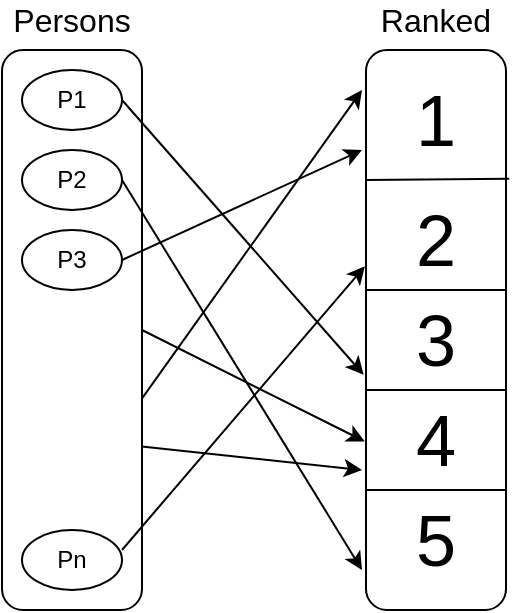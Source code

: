 <mxfile version="12.4.8" type="device"><diagram id="rfL1JB9nGoBL4IKAvg1d" name="Page-1"><mxGraphModel dx="980" dy="537" grid="0" gridSize="10" guides="1" tooltips="1" connect="1" arrows="1" fold="1" page="1" pageScale="1" pageWidth="1100" pageHeight="850" math="0" shadow="0"><root><mxCell id="0"/><mxCell id="1" parent="0"/><mxCell id="i7EHOKc7u7BXdakb4S9F-1" value="" style="rounded=1;whiteSpace=wrap;html=1;" parent="1" vertex="1"><mxGeometry x="120" y="40" width="70" height="280" as="geometry"/></mxCell><mxCell id="i7EHOKc7u7BXdakb4S9F-3" value="P1" style="ellipse;whiteSpace=wrap;html=1;" parent="1" vertex="1"><mxGeometry x="130" y="50" width="50" height="30" as="geometry"/></mxCell><mxCell id="i7EHOKc7u7BXdakb4S9F-4" value="P2" style="ellipse;whiteSpace=wrap;html=1;" parent="1" vertex="1"><mxGeometry x="130" y="90" width="50" height="30" as="geometry"/></mxCell><mxCell id="i7EHOKc7u7BXdakb4S9F-5" value="P3" style="ellipse;whiteSpace=wrap;html=1;" parent="1" vertex="1"><mxGeometry x="130" y="130" width="50" height="30" as="geometry"/></mxCell><mxCell id="i7EHOKc7u7BXdakb4S9F-6" value="Pn" style="ellipse;whiteSpace=wrap;html=1;" parent="1" vertex="1"><mxGeometry x="130" y="280" width="50" height="30" as="geometry"/></mxCell><mxCell id="i7EHOKc7u7BXdakb4S9F-30" value="" style="endArrow=classic;html=1;entryX=0.021;entryY=0.386;entryDx=0;entryDy=0;entryPerimeter=0;" parent="1" edge="1"><mxGeometry width="50" height="50" relative="1" as="geometry"><mxPoint x="180" y="290" as="sourcePoint"/><mxPoint x="301.47" y="148.08" as="targetPoint"/></mxGeometry></mxCell><mxCell id="i7EHOKc7u7BXdakb4S9F-31" value="" style="endArrow=classic;html=1;exitX=1;exitY=0.5;exitDx=0;exitDy=0;entryX=0.012;entryY=0.58;entryDx=0;entryDy=0;entryPerimeter=0;" parent="1" source="i7EHOKc7u7BXdakb4S9F-3" edge="1"><mxGeometry width="50" height="50" relative="1" as="geometry"><mxPoint x="200" y="110" as="sourcePoint"/><mxPoint x="300.84" y="202.4" as="targetPoint"/></mxGeometry></mxCell><mxCell id="i7EHOKc7u7BXdakb4S9F-34" value="" style="endArrow=classic;html=1;entryX=0;entryY=0.5;entryDx=0;entryDy=0;exitX=1;exitY=0.5;exitDx=0;exitDy=0;" parent="1" source="i7EHOKc7u7BXdakb4S9F-4" edge="1"><mxGeometry width="50" height="50" relative="1" as="geometry"><mxPoint x="190.0" y="300" as="sourcePoint"/><mxPoint x="300" y="300" as="targetPoint"/></mxGeometry></mxCell><mxCell id="i7EHOKc7u7BXdakb4S9F-35" value="" style="endArrow=classic;html=1;entryX=0;entryY=0.5;entryDx=0;entryDy=0;exitX=1;exitY=0.5;exitDx=0;exitDy=0;" parent="1" source="i7EHOKc7u7BXdakb4S9F-5" edge="1"><mxGeometry width="50" height="50" relative="1" as="geometry"><mxPoint x="200.0" y="310" as="sourcePoint"/><mxPoint x="300" y="90" as="targetPoint"/></mxGeometry></mxCell><mxCell id="i7EHOKc7u7BXdakb4S9F-51" value="&lt;font style=&quot;font-size: 16px&quot;&gt;Persons&lt;/font&gt;" style="text;html=1;strokeColor=none;fillColor=none;align=center;verticalAlign=middle;whiteSpace=wrap;rounded=0;" parent="1" vertex="1"><mxGeometry x="125" y="15" width="60" height="20" as="geometry"/></mxCell><mxCell id="TBf2UURczEkId9q0wvrH-1" value="" style="endArrow=classic;html=1;exitX=0.998;exitY=0.623;exitDx=0;exitDy=0;exitPerimeter=0;entryX=0;entryY=0.5;entryDx=0;entryDy=0;" parent="1" source="i7EHOKc7u7BXdakb4S9F-1" edge="1"><mxGeometry width="50" height="50" relative="1" as="geometry"><mxPoint x="233" y="178" as="sourcePoint"/><mxPoint x="300" y="60" as="targetPoint"/></mxGeometry></mxCell><mxCell id="TBf2UURczEkId9q0wvrH-2" value="" style="endArrow=classic;html=1;exitX=1;exitY=0.5;exitDx=0;exitDy=0;entryX=0.02;entryY=0.699;entryDx=0;entryDy=0;entryPerimeter=0;" parent="1" source="i7EHOKc7u7BXdakb4S9F-1" edge="1"><mxGeometry width="50" height="50" relative="1" as="geometry"><mxPoint x="220" y="216" as="sourcePoint"/><mxPoint x="301.4" y="235.72" as="targetPoint"/></mxGeometry></mxCell><mxCell id="TBf2UURczEkId9q0wvrH-3" value="" style="endArrow=classic;html=1;exitX=0.998;exitY=0.708;exitDx=0;exitDy=0;exitPerimeter=0;entryX=0;entryY=0.75;entryDx=0;entryDy=0;" parent="1" source="i7EHOKc7u7BXdakb4S9F-1" edge="1"><mxGeometry width="50" height="50" relative="1" as="geometry"><mxPoint x="190" y="247" as="sourcePoint"/><mxPoint x="300" y="250" as="targetPoint"/></mxGeometry></mxCell><mxCell id="06StdFXaa37DhPuEfE3w-1" value="" style="group" vertex="1" connectable="0" parent="1"><mxGeometry x="302" y="15" width="70" height="305" as="geometry"/></mxCell><mxCell id="i7EHOKc7u7BXdakb4S9F-17" value="" style="group" parent="06StdFXaa37DhPuEfE3w-1" vertex="1" connectable="0"><mxGeometry y="25" width="70" height="280" as="geometry"/></mxCell><mxCell id="i7EHOKc7u7BXdakb4S9F-7" value="" style="rounded=1;whiteSpace=wrap;html=1;" parent="i7EHOKc7u7BXdakb4S9F-17" vertex="1"><mxGeometry width="70" height="280" as="geometry"/></mxCell><mxCell id="i7EHOKc7u7BXdakb4S9F-8" value="" style="endArrow=none;html=1;entryX=1.023;entryY=0.23;entryDx=0;entryDy=0;entryPerimeter=0;" parent="i7EHOKc7u7BXdakb4S9F-17" target="i7EHOKc7u7BXdakb4S9F-7" edge="1"><mxGeometry width="50" height="50" relative="1" as="geometry"><mxPoint y="65" as="sourcePoint"/><mxPoint x="70" y="65" as="targetPoint"/></mxGeometry></mxCell><mxCell id="i7EHOKc7u7BXdakb4S9F-9" value="" style="endArrow=none;html=1;exitX=0;exitY=0.25;exitDx=0;exitDy=0;entryX=1;entryY=0.25;entryDx=0;entryDy=0;" parent="i7EHOKc7u7BXdakb4S9F-17" edge="1"><mxGeometry width="50" height="50" relative="1" as="geometry"><mxPoint y="120" as="sourcePoint"/><mxPoint x="70" y="120" as="targetPoint"/></mxGeometry></mxCell><mxCell id="i7EHOKc7u7BXdakb4S9F-10" value="" style="endArrow=none;html=1;exitX=0;exitY=0.25;exitDx=0;exitDy=0;entryX=1;entryY=0.25;entryDx=0;entryDy=0;" parent="i7EHOKc7u7BXdakb4S9F-17" edge="1"><mxGeometry width="50" height="50" relative="1" as="geometry"><mxPoint y="170" as="sourcePoint"/><mxPoint x="70" y="170" as="targetPoint"/></mxGeometry></mxCell><mxCell id="i7EHOKc7u7BXdakb4S9F-11" value="" style="endArrow=none;html=1;exitX=0;exitY=0.25;exitDx=0;exitDy=0;entryX=1;entryY=0.25;entryDx=0;entryDy=0;" parent="i7EHOKc7u7BXdakb4S9F-17" edge="1"><mxGeometry width="50" height="50" relative="1" as="geometry"><mxPoint y="220" as="sourcePoint"/><mxPoint x="70" y="220" as="targetPoint"/></mxGeometry></mxCell><mxCell id="i7EHOKc7u7BXdakb4S9F-12" value="&lt;font style=&quot;font-size: 36px&quot;&gt;1&lt;/font&gt;" style="text;html=1;strokeColor=none;fillColor=none;align=center;verticalAlign=middle;whiteSpace=wrap;rounded=0;" parent="i7EHOKc7u7BXdakb4S9F-17" vertex="1"><mxGeometry x="15" y="20" width="40" height="30" as="geometry"/></mxCell><mxCell id="i7EHOKc7u7BXdakb4S9F-13" value="&lt;span style=&quot;font-size: 36px&quot;&gt;2&lt;/span&gt;" style="text;html=1;strokeColor=none;fillColor=none;align=center;verticalAlign=middle;whiteSpace=wrap;rounded=0;" parent="i7EHOKc7u7BXdakb4S9F-17" vertex="1"><mxGeometry x="15" y="80" width="40" height="30" as="geometry"/></mxCell><mxCell id="i7EHOKc7u7BXdakb4S9F-14" value="&lt;font style=&quot;font-size: 36px&quot;&gt;3&lt;/font&gt;" style="text;html=1;strokeColor=none;fillColor=none;align=center;verticalAlign=middle;whiteSpace=wrap;rounded=0;" parent="i7EHOKc7u7BXdakb4S9F-17" vertex="1"><mxGeometry x="15" y="130" width="40" height="30" as="geometry"/></mxCell><mxCell id="i7EHOKc7u7BXdakb4S9F-15" value="&lt;font style=&quot;font-size: 36px&quot;&gt;4&lt;/font&gt;" style="text;html=1;strokeColor=none;fillColor=none;align=center;verticalAlign=middle;whiteSpace=wrap;rounded=0;" parent="i7EHOKc7u7BXdakb4S9F-17" vertex="1"><mxGeometry x="15" y="180" width="40" height="30" as="geometry"/></mxCell><mxCell id="i7EHOKc7u7BXdakb4S9F-16" value="&lt;font style=&quot;font-size: 36px&quot;&gt;5&lt;/font&gt;" style="text;html=1;strokeColor=none;fillColor=none;align=center;verticalAlign=middle;whiteSpace=wrap;rounded=0;" parent="i7EHOKc7u7BXdakb4S9F-17" vertex="1"><mxGeometry x="15" y="230" width="40" height="30" as="geometry"/></mxCell><mxCell id="i7EHOKc7u7BXdakb4S9F-53" value="&lt;font style=&quot;font-size: 16px&quot;&gt;Ranked&lt;/font&gt;" style="text;html=1;strokeColor=none;fillColor=none;align=center;verticalAlign=middle;whiteSpace=wrap;rounded=0;" parent="06StdFXaa37DhPuEfE3w-1" vertex="1"><mxGeometry x="5" width="60" height="20" as="geometry"/></mxCell></root></mxGraphModel></diagram></mxfile>